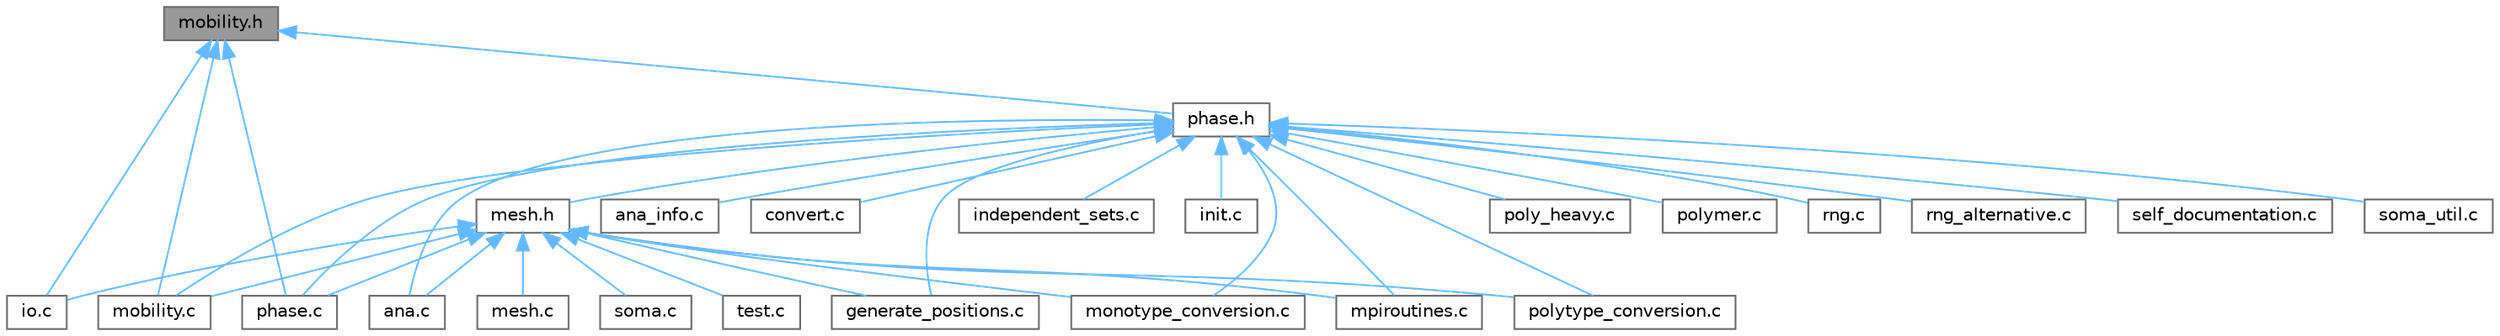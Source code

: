 digraph "mobility.h"
{
 // LATEX_PDF_SIZE
  bgcolor="transparent";
  edge [fontname=Helvetica,fontsize=10,labelfontname=Helvetica,labelfontsize=10];
  node [fontname=Helvetica,fontsize=10,shape=box,height=0.2,width=0.4];
  Node1 [label="mobility.h",height=0.2,width=0.4,color="gray40", fillcolor="grey60", style="filled", fontcolor="black",tooltip="Function declaration and struct to modify the particle mobility based on the density composition."];
  Node1 -> Node2 [dir="back",color="steelblue1",style="solid"];
  Node2 [label="io.c",height=0.2,width=0.4,color="grey40", fillcolor="white", style="filled",URL="$io_8c.html",tooltip="Implementation of io.h."];
  Node1 -> Node3 [dir="back",color="steelblue1",style="solid"];
  Node3 [label="mobility.c",height=0.2,width=0.4,color="grey40", fillcolor="white", style="filled",URL="$mobility_8c.html",tooltip="Implementation of mobility.h."];
  Node1 -> Node4 [dir="back",color="steelblue1",style="solid"];
  Node4 [label="phase.c",height=0.2,width=0.4,color="grey40", fillcolor="white", style="filled",URL="$phase_8c.html",tooltip="Implementation of phase.h."];
  Node1 -> Node5 [dir="back",color="steelblue1",style="solid"];
  Node5 [label="phase.h",height=0.2,width=0.4,color="grey40", fillcolor="white", style="filled",URL="$phase_8h.html",tooltip="All relevant aspects for the struct Phase."];
  Node5 -> Node6 [dir="back",color="steelblue1",style="solid"];
  Node6 [label="ana.c",height=0.2,width=0.4,color="grey40", fillcolor="white", style="filled",URL="$ana_8c.html",tooltip="Implementation of ana.h."];
  Node5 -> Node7 [dir="back",color="steelblue1",style="solid"];
  Node7 [label="ana_info.c",height=0.2,width=0.4,color="grey40", fillcolor="white", style="filled",URL="$ana__info_8c.html",tooltip="Implementation of ana_info.h."];
  Node5 -> Node8 [dir="back",color="steelblue1",style="solid"];
  Node8 [label="convert.c",height=0.2,width=0.4,color="grey40", fillcolor="white", style="filled",URL="$convert_8c.html",tooltip="Implementation of CONVERT executable."];
  Node5 -> Node9 [dir="back",color="steelblue1",style="solid"];
  Node9 [label="generate_positions.c",height=0.2,width=0.4,color="grey40", fillcolor="white", style="filled",URL="$generate__positions_8c.html",tooltip="Implementation of generate_positions.h."];
  Node5 -> Node10 [dir="back",color="steelblue1",style="solid"];
  Node10 [label="independent_sets.c",height=0.2,width=0.4,color="grey40", fillcolor="white", style="filled",URL="$independent__sets_8c.html",tooltip="Implementation of independent_sets.h."];
  Node5 -> Node11 [dir="back",color="steelblue1",style="solid"];
  Node11 [label="init.c",height=0.2,width=0.4,color="grey40", fillcolor="white", style="filled",URL="$init_8c.html",tooltip="Implementation of init.h."];
  Node5 -> Node12 [dir="back",color="steelblue1",style="solid"];
  Node12 [label="mesh.h",height=0.2,width=0.4,color="grey40", fillcolor="white", style="filled",URL="$mesh_8h.html",tooltip="Functions related to the mesh of the density fields."];
  Node12 -> Node6 [dir="back",color="steelblue1",style="solid"];
  Node12 -> Node9 [dir="back",color="steelblue1",style="solid"];
  Node12 -> Node2 [dir="back",color="steelblue1",style="solid"];
  Node12 -> Node13 [dir="back",color="steelblue1",style="solid"];
  Node13 [label="mesh.c",height=0.2,width=0.4,color="grey40", fillcolor="white", style="filled",URL="$mesh_8c.html",tooltip="Implementation of mesh.h."];
  Node12 -> Node3 [dir="back",color="steelblue1",style="solid"];
  Node12 -> Node14 [dir="back",color="steelblue1",style="solid"];
  Node14 [label="monotype_conversion.c",height=0.2,width=0.4,color="grey40", fillcolor="white", style="filled",URL="$monotype__conversion_8c.html",tooltip="Implementation of monotype_conversion.h."];
  Node12 -> Node15 [dir="back",color="steelblue1",style="solid"];
  Node15 [label="mpiroutines.c",height=0.2,width=0.4,color="grey40", fillcolor="white", style="filled",URL="$mpiroutines_8c.html",tooltip="Implementation of mpiroutines.h."];
  Node12 -> Node4 [dir="back",color="steelblue1",style="solid"];
  Node12 -> Node16 [dir="back",color="steelblue1",style="solid"];
  Node16 [label="polytype_conversion.c",height=0.2,width=0.4,color="grey40", fillcolor="white", style="filled",URL="$polytype__conversion_8c.html",tooltip="Implementation of polytype_conversion.h."];
  Node12 -> Node17 [dir="back",color="steelblue1",style="solid"];
  Node17 [label="soma.c",height=0.2,width=0.4,color="grey40", fillcolor="white", style="filled",URL="$soma_8c.html",tooltip="Implementation of the main executable SOMA."];
  Node12 -> Node18 [dir="back",color="steelblue1",style="solid"];
  Node18 [label="test.c",height=0.2,width=0.4,color="grey40", fillcolor="white", style="filled",URL="$test_8c.html",tooltip="Implementation of test.h."];
  Node5 -> Node3 [dir="back",color="steelblue1",style="solid"];
  Node5 -> Node14 [dir="back",color="steelblue1",style="solid"];
  Node5 -> Node15 [dir="back",color="steelblue1",style="solid"];
  Node5 -> Node4 [dir="back",color="steelblue1",style="solid"];
  Node5 -> Node19 [dir="back",color="steelblue1",style="solid"];
  Node19 [label="poly_heavy.c",height=0.2,width=0.4,color="grey40", fillcolor="white", style="filled",URL="$poly__heavy_8c.html",tooltip="implementation of poly_heavy.h"];
  Node5 -> Node20 [dir="back",color="steelblue1",style="solid"];
  Node20 [label="polymer.c",height=0.2,width=0.4,color="grey40", fillcolor="white", style="filled",URL="$polymer_8c.html",tooltip="Implementation of polymer.h."];
  Node5 -> Node16 [dir="back",color="steelblue1",style="solid"];
  Node5 -> Node21 [dir="back",color="steelblue1",style="solid"];
  Node21 [label="rng.c",height=0.2,width=0.4,color="grey40", fillcolor="white", style="filled",URL="$rng_8c.html",tooltip="Implementation of rng.h."];
  Node5 -> Node22 [dir="back",color="steelblue1",style="solid"];
  Node22 [label="rng_alternative.c",height=0.2,width=0.4,color="grey40", fillcolor="white", style="filled",URL="$rng__alternative_8c.html",tooltip="Implementation of rng_alternative.h."];
  Node5 -> Node23 [dir="back",color="steelblue1",style="solid"];
  Node23 [label="self_documentation.c",height=0.2,width=0.4,color="grey40", fillcolor="white", style="filled",URL="$self__documentation_8c.html",tooltip="Implementation self_documentation.h."];
  Node5 -> Node24 [dir="back",color="steelblue1",style="solid"];
  Node24 [label="soma_util.c",height=0.2,width=0.4,color="grey40", fillcolor="white", style="filled",URL="$soma__util_8c.html",tooltip="Implementation of soma_util.h."];
}
